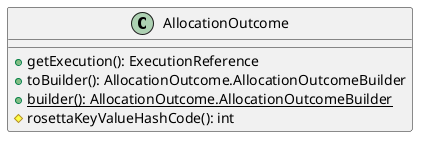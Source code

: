 @startuml

    class AllocationOutcome [[AllocationOutcome.html]] {
        +getExecution(): ExecutionReference
        +toBuilder(): AllocationOutcome.AllocationOutcomeBuilder
        {static} +builder(): AllocationOutcome.AllocationOutcomeBuilder
        #rosettaKeyValueHashCode(): int
    }

@enduml
